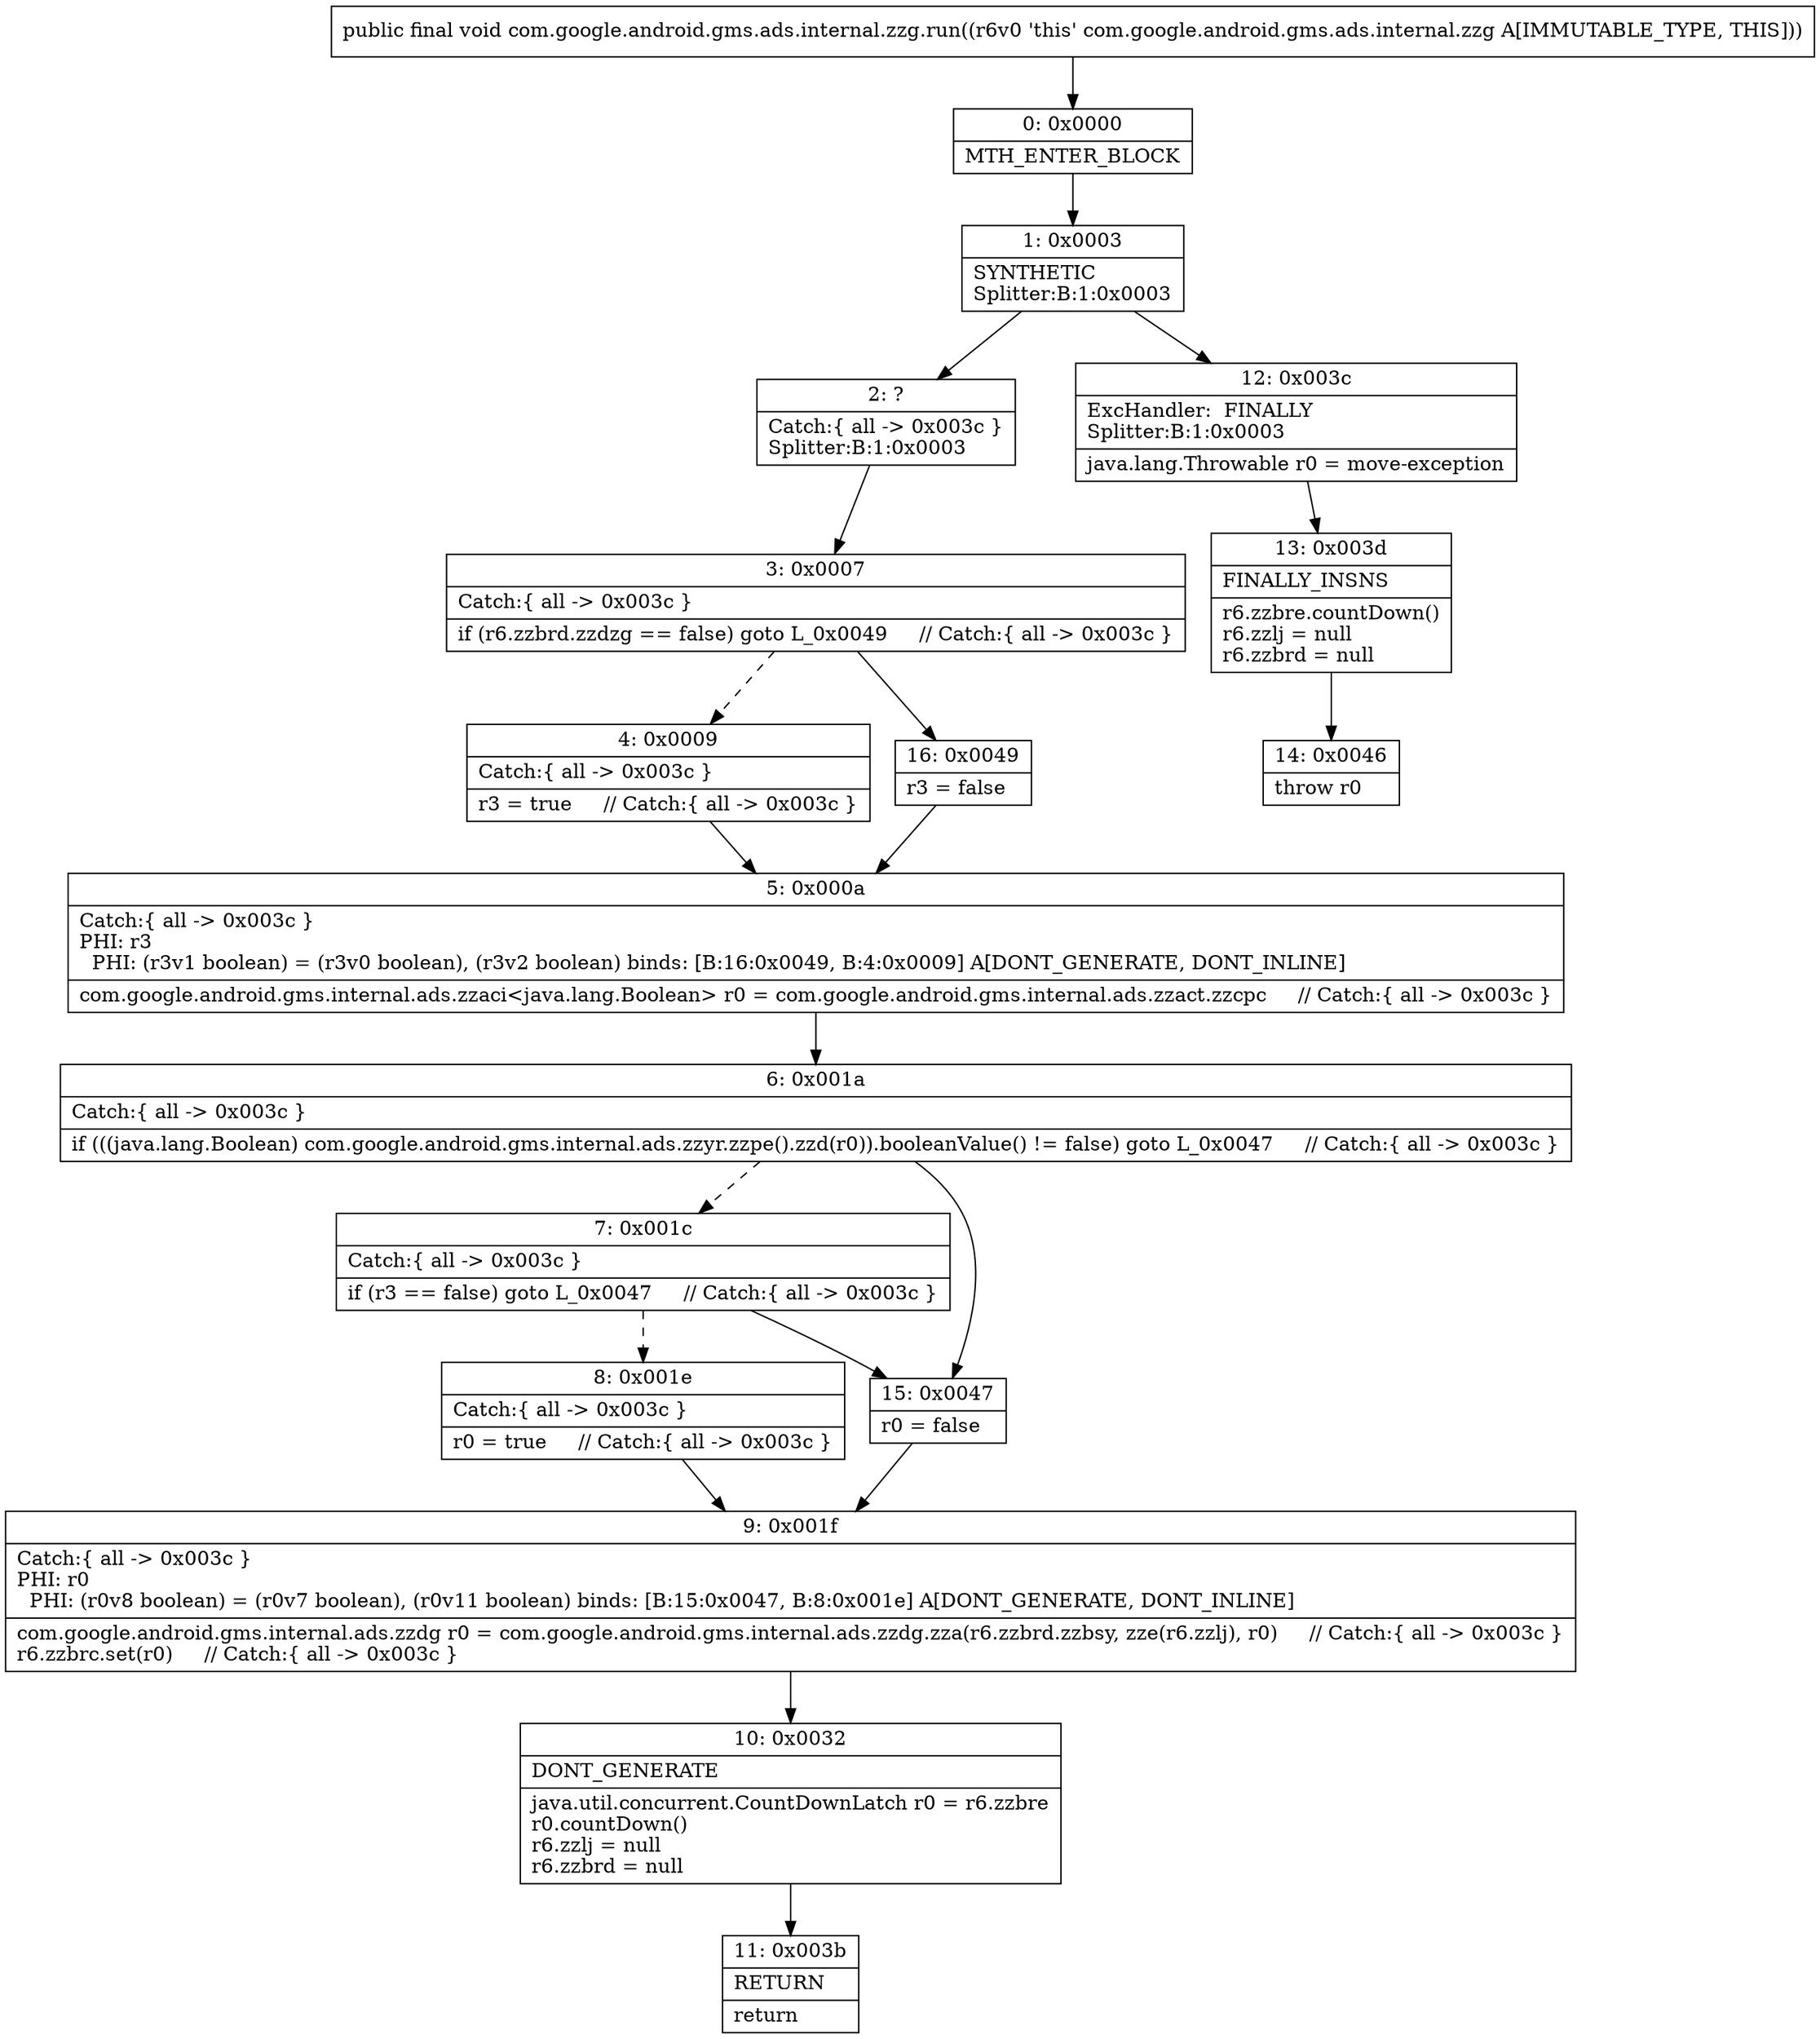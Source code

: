digraph "CFG forcom.google.android.gms.ads.internal.zzg.run()V" {
Node_0 [shape=record,label="{0\:\ 0x0000|MTH_ENTER_BLOCK\l}"];
Node_1 [shape=record,label="{1\:\ 0x0003|SYNTHETIC\lSplitter:B:1:0x0003\l}"];
Node_2 [shape=record,label="{2\:\ ?|Catch:\{ all \-\> 0x003c \}\lSplitter:B:1:0x0003\l}"];
Node_3 [shape=record,label="{3\:\ 0x0007|Catch:\{ all \-\> 0x003c \}\l|if (r6.zzbrd.zzdzg == false) goto L_0x0049     \/\/ Catch:\{ all \-\> 0x003c \}\l}"];
Node_4 [shape=record,label="{4\:\ 0x0009|Catch:\{ all \-\> 0x003c \}\l|r3 = true     \/\/ Catch:\{ all \-\> 0x003c \}\l}"];
Node_5 [shape=record,label="{5\:\ 0x000a|Catch:\{ all \-\> 0x003c \}\lPHI: r3 \l  PHI: (r3v1 boolean) = (r3v0 boolean), (r3v2 boolean) binds: [B:16:0x0049, B:4:0x0009] A[DONT_GENERATE, DONT_INLINE]\l|com.google.android.gms.internal.ads.zzaci\<java.lang.Boolean\> r0 = com.google.android.gms.internal.ads.zzact.zzcpc     \/\/ Catch:\{ all \-\> 0x003c \}\l}"];
Node_6 [shape=record,label="{6\:\ 0x001a|Catch:\{ all \-\> 0x003c \}\l|if (((java.lang.Boolean) com.google.android.gms.internal.ads.zzyr.zzpe().zzd(r0)).booleanValue() != false) goto L_0x0047     \/\/ Catch:\{ all \-\> 0x003c \}\l}"];
Node_7 [shape=record,label="{7\:\ 0x001c|Catch:\{ all \-\> 0x003c \}\l|if (r3 == false) goto L_0x0047     \/\/ Catch:\{ all \-\> 0x003c \}\l}"];
Node_8 [shape=record,label="{8\:\ 0x001e|Catch:\{ all \-\> 0x003c \}\l|r0 = true     \/\/ Catch:\{ all \-\> 0x003c \}\l}"];
Node_9 [shape=record,label="{9\:\ 0x001f|Catch:\{ all \-\> 0x003c \}\lPHI: r0 \l  PHI: (r0v8 boolean) = (r0v7 boolean), (r0v11 boolean) binds: [B:15:0x0047, B:8:0x001e] A[DONT_GENERATE, DONT_INLINE]\l|com.google.android.gms.internal.ads.zzdg r0 = com.google.android.gms.internal.ads.zzdg.zza(r6.zzbrd.zzbsy, zze(r6.zzlj), r0)     \/\/ Catch:\{ all \-\> 0x003c \}\lr6.zzbrc.set(r0)     \/\/ Catch:\{ all \-\> 0x003c \}\l}"];
Node_10 [shape=record,label="{10\:\ 0x0032|DONT_GENERATE\l|java.util.concurrent.CountDownLatch r0 = r6.zzbre\lr0.countDown()\lr6.zzlj = null\lr6.zzbrd = null\l}"];
Node_11 [shape=record,label="{11\:\ 0x003b|RETURN\l|return\l}"];
Node_12 [shape=record,label="{12\:\ 0x003c|ExcHandler:  FINALLY\lSplitter:B:1:0x0003\l|java.lang.Throwable r0 = move\-exception\l}"];
Node_13 [shape=record,label="{13\:\ 0x003d|FINALLY_INSNS\l|r6.zzbre.countDown()\lr6.zzlj = null\lr6.zzbrd = null\l}"];
Node_14 [shape=record,label="{14\:\ 0x0046|throw r0\l}"];
Node_15 [shape=record,label="{15\:\ 0x0047|r0 = false\l}"];
Node_16 [shape=record,label="{16\:\ 0x0049|r3 = false\l}"];
MethodNode[shape=record,label="{public final void com.google.android.gms.ads.internal.zzg.run((r6v0 'this' com.google.android.gms.ads.internal.zzg A[IMMUTABLE_TYPE, THIS])) }"];
MethodNode -> Node_0;
Node_0 -> Node_1;
Node_1 -> Node_2;
Node_1 -> Node_12;
Node_2 -> Node_3;
Node_3 -> Node_4[style=dashed];
Node_3 -> Node_16;
Node_4 -> Node_5;
Node_5 -> Node_6;
Node_6 -> Node_7[style=dashed];
Node_6 -> Node_15;
Node_7 -> Node_8[style=dashed];
Node_7 -> Node_15;
Node_8 -> Node_9;
Node_9 -> Node_10;
Node_10 -> Node_11;
Node_12 -> Node_13;
Node_13 -> Node_14;
Node_15 -> Node_9;
Node_16 -> Node_5;
}


